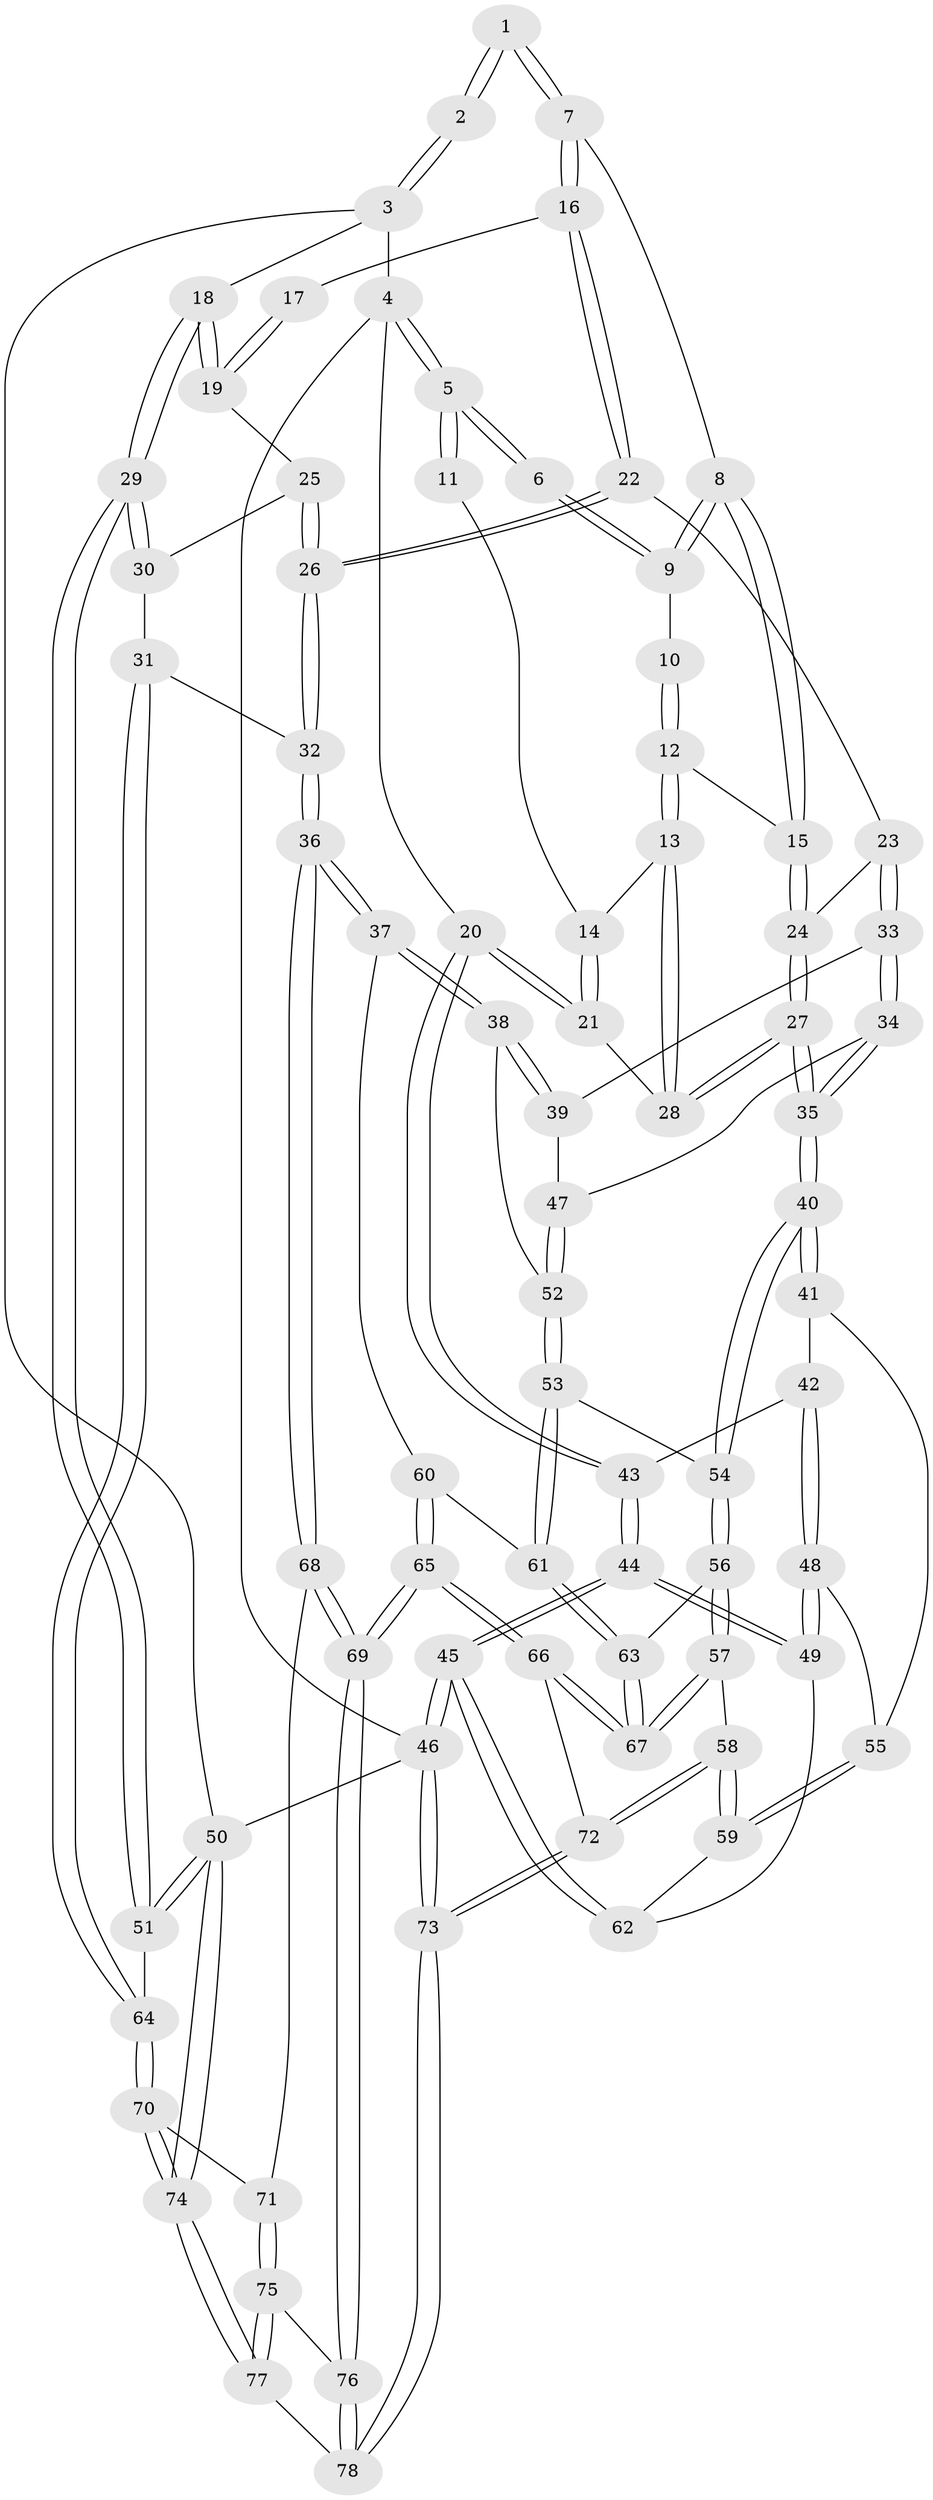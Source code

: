 // coarse degree distribution, {4: 0.48717948717948717, 5: 0.3076923076923077, 6: 0.05128205128205128, 3: 0.05128205128205128, 8: 0.02564102564102564, 2: 0.02564102564102564, 9: 0.02564102564102564, 7: 0.02564102564102564}
// Generated by graph-tools (version 1.1) at 2025/06/03/04/25 22:06:05]
// undirected, 78 vertices, 192 edges
graph export_dot {
graph [start="1"]
  node [color=gray90,style=filled];
  1 [pos="+0.6135087513459896+0"];
  2 [pos="+1+0"];
  3 [pos="+1+0"];
  4 [pos="+0+0"];
  5 [pos="+0+0"];
  6 [pos="+0.40463300105685723+0"];
  7 [pos="+0.628793722151146+0.1829360433958689"];
  8 [pos="+0.48483229865355815+0.18665041326165835"];
  9 [pos="+0.42377312055984895+0.03309796006009863"];
  10 [pos="+0.3248054774775074+0.11787509843610185"];
  11 [pos="+0.3243994363926549+0.1180220291410234"];
  12 [pos="+0.42447785033038987+0.250276339973676"];
  13 [pos="+0.39568433493314303+0.2651102582061576"];
  14 [pos="+0.2548233416931082+0.182375776827796"];
  15 [pos="+0.43182546588732695+0.24733792904382268"];
  16 [pos="+0.6726228042609298+0.2089480434794536"];
  17 [pos="+0.8507897170368102+0.0654289044645072"];
  18 [pos="+1+0.24776146039047484"];
  19 [pos="+0.8907546306778946+0.30622844478438077"];
  20 [pos="+0+0.10065817424458856"];
  21 [pos="+0+0.12299546411594207"];
  22 [pos="+0.727152383361246+0.3674992259808005"];
  23 [pos="+0.5864656226262676+0.427862533339116"];
  24 [pos="+0.5394637753872028+0.3964594313491395"];
  25 [pos="+0.7853594479943423+0.37415296636865353"];
  26 [pos="+0.7496963104687319+0.3801303377691839"];
  27 [pos="+0.32659752785023044+0.43345768660471873"];
  28 [pos="+0.3228186321960687+0.38403852857637405"];
  29 [pos="+1+0.558293615850341"];
  30 [pos="+0.8908846623886567+0.44109409117414494"];
  31 [pos="+0.8963843980339143+0.6324231911621848"];
  32 [pos="+0.7754160686396077+0.6351917922971982"];
  33 [pos="+0.5638536494637463+0.47248168644375066"];
  34 [pos="+0.4102414599272657+0.5264266077254803"];
  35 [pos="+0.31429339174763976+0.5135456294113505"];
  36 [pos="+0.7232466519921145+0.6917509976845115"];
  37 [pos="+0.6588852735392006+0.6615275366435823"];
  38 [pos="+0.6047033475821262+0.6025548888494829"];
  39 [pos="+0.5775563383875306+0.5526888170522555"];
  40 [pos="+0.31017234154349443+0.5180676471353474"];
  41 [pos="+0.23805958080335715+0.5234101273798977"];
  42 [pos="+0.10749254776052337+0.4846096402075057"];
  43 [pos="+0+0.20167143078523142"];
  44 [pos="+0+0.5906992036080323"];
  45 [pos="+0+0.8602761182548462"];
  46 [pos="+0+1"];
  47 [pos="+0.47815845036654697+0.5982351753215714"];
  48 [pos="+0.07467859356246884+0.6217097825856599"];
  49 [pos="+0.06291440201702475+0.6478057276035278"];
  50 [pos="+1+1"];
  51 [pos="+1+0.6032808982868413"];
  52 [pos="+0.48603279112597325+0.6330820785851794"];
  53 [pos="+0.47696841727832173+0.6804504127338917"];
  54 [pos="+0.31737580768274276+0.573205868806675"];
  55 [pos="+0.18515913512464105+0.6086074110493611"];
  56 [pos="+0.3105195976587467+0.664243683252052"];
  57 [pos="+0.15431032766578334+0.7398242630406457"];
  58 [pos="+0.14284736596456596+0.7422495533586132"];
  59 [pos="+0.14078413283639452+0.7392137400793486"];
  60 [pos="+0.4867934007823605+0.7007716411668817"];
  61 [pos="+0.47934740639248774+0.6919341533335466"];
  62 [pos="+0.09819696282869322+0.7094406579966825"];
  63 [pos="+0.33760156249335865+0.71378550774811"];
  64 [pos="+1+0.643970504244853"];
  65 [pos="+0.4918050055943798+0.937598756311423"];
  66 [pos="+0.35880140226706314+0.8477895848442346"];
  67 [pos="+0.3438397336841778+0.8032514012075822"];
  68 [pos="+0.7173853489901623+0.7932088990009626"];
  69 [pos="+0.5120155232734441+0.9640415528686849"];
  70 [pos="+0.8897463936299733+0.8576406184398068"];
  71 [pos="+0.7723372511706271+0.8296803251101094"];
  72 [pos="+0.12589892992599166+0.9031416086385095"];
  73 [pos="+0+1"];
  74 [pos="+1+1"];
  75 [pos="+0.7954703609573903+0.9767550629292413"];
  76 [pos="+0.5115624041382179+0.9760374701278577"];
  77 [pos="+1+1"];
  78 [pos="+0.49382521903690463+1"];
  1 -- 2;
  1 -- 2;
  1 -- 7;
  1 -- 7;
  2 -- 3;
  2 -- 3;
  3 -- 4;
  3 -- 18;
  3 -- 50;
  4 -- 5;
  4 -- 5;
  4 -- 20;
  4 -- 46;
  5 -- 6;
  5 -- 6;
  5 -- 11;
  5 -- 11;
  6 -- 9;
  6 -- 9;
  7 -- 8;
  7 -- 16;
  7 -- 16;
  8 -- 9;
  8 -- 9;
  8 -- 15;
  8 -- 15;
  9 -- 10;
  10 -- 12;
  10 -- 12;
  11 -- 14;
  12 -- 13;
  12 -- 13;
  12 -- 15;
  13 -- 14;
  13 -- 28;
  13 -- 28;
  14 -- 21;
  14 -- 21;
  15 -- 24;
  15 -- 24;
  16 -- 17;
  16 -- 22;
  16 -- 22;
  17 -- 19;
  17 -- 19;
  18 -- 19;
  18 -- 19;
  18 -- 29;
  18 -- 29;
  19 -- 25;
  20 -- 21;
  20 -- 21;
  20 -- 43;
  20 -- 43;
  21 -- 28;
  22 -- 23;
  22 -- 26;
  22 -- 26;
  23 -- 24;
  23 -- 33;
  23 -- 33;
  24 -- 27;
  24 -- 27;
  25 -- 26;
  25 -- 26;
  25 -- 30;
  26 -- 32;
  26 -- 32;
  27 -- 28;
  27 -- 28;
  27 -- 35;
  27 -- 35;
  29 -- 30;
  29 -- 30;
  29 -- 51;
  29 -- 51;
  30 -- 31;
  31 -- 32;
  31 -- 64;
  31 -- 64;
  32 -- 36;
  32 -- 36;
  33 -- 34;
  33 -- 34;
  33 -- 39;
  34 -- 35;
  34 -- 35;
  34 -- 47;
  35 -- 40;
  35 -- 40;
  36 -- 37;
  36 -- 37;
  36 -- 68;
  36 -- 68;
  37 -- 38;
  37 -- 38;
  37 -- 60;
  38 -- 39;
  38 -- 39;
  38 -- 52;
  39 -- 47;
  40 -- 41;
  40 -- 41;
  40 -- 54;
  40 -- 54;
  41 -- 42;
  41 -- 55;
  42 -- 43;
  42 -- 48;
  42 -- 48;
  43 -- 44;
  43 -- 44;
  44 -- 45;
  44 -- 45;
  44 -- 49;
  44 -- 49;
  45 -- 46;
  45 -- 46;
  45 -- 62;
  45 -- 62;
  46 -- 73;
  46 -- 73;
  46 -- 50;
  47 -- 52;
  47 -- 52;
  48 -- 49;
  48 -- 49;
  48 -- 55;
  49 -- 62;
  50 -- 51;
  50 -- 51;
  50 -- 74;
  50 -- 74;
  51 -- 64;
  52 -- 53;
  52 -- 53;
  53 -- 54;
  53 -- 61;
  53 -- 61;
  54 -- 56;
  54 -- 56;
  55 -- 59;
  55 -- 59;
  56 -- 57;
  56 -- 57;
  56 -- 63;
  57 -- 58;
  57 -- 67;
  57 -- 67;
  58 -- 59;
  58 -- 59;
  58 -- 72;
  58 -- 72;
  59 -- 62;
  60 -- 61;
  60 -- 65;
  60 -- 65;
  61 -- 63;
  61 -- 63;
  63 -- 67;
  63 -- 67;
  64 -- 70;
  64 -- 70;
  65 -- 66;
  65 -- 66;
  65 -- 69;
  65 -- 69;
  66 -- 67;
  66 -- 67;
  66 -- 72;
  68 -- 69;
  68 -- 69;
  68 -- 71;
  69 -- 76;
  69 -- 76;
  70 -- 71;
  70 -- 74;
  70 -- 74;
  71 -- 75;
  71 -- 75;
  72 -- 73;
  72 -- 73;
  73 -- 78;
  73 -- 78;
  74 -- 77;
  74 -- 77;
  75 -- 76;
  75 -- 77;
  75 -- 77;
  76 -- 78;
  76 -- 78;
  77 -- 78;
}
